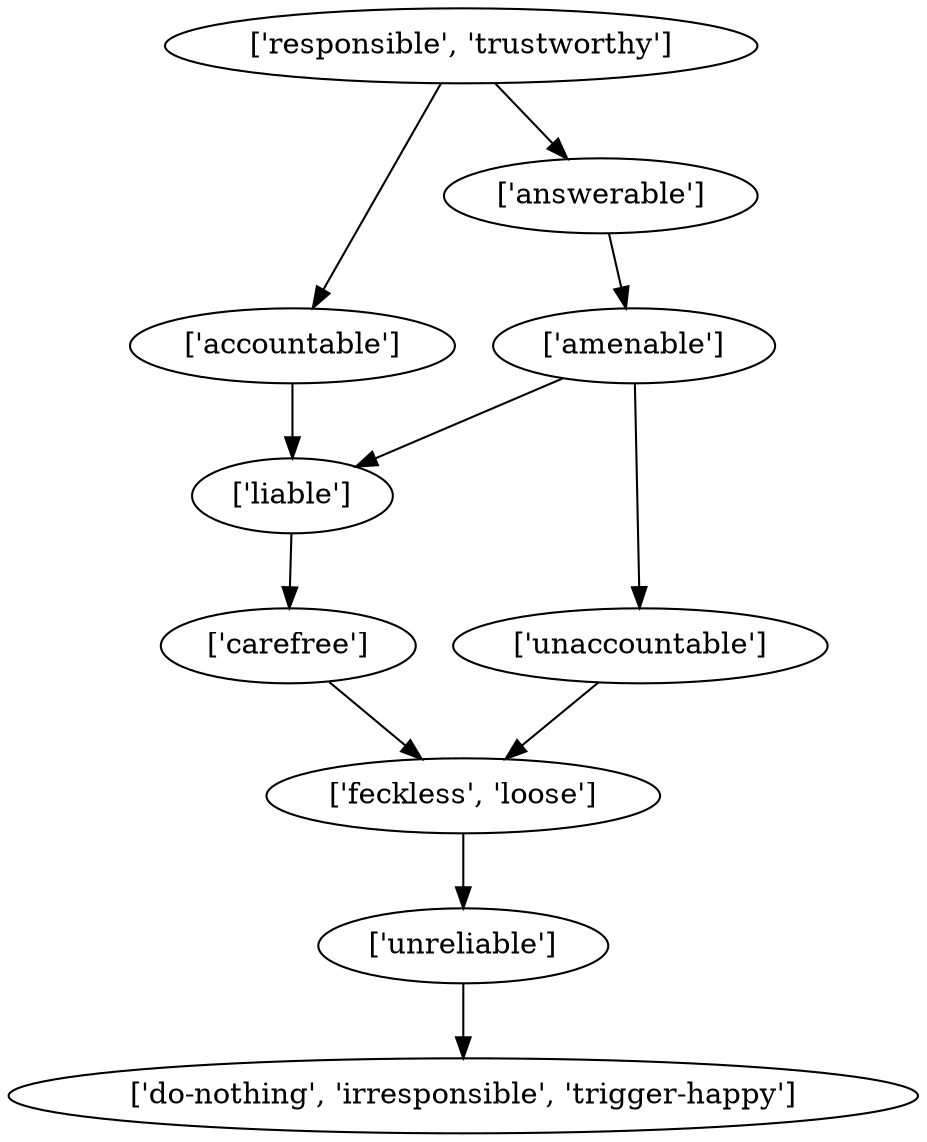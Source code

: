 strict digraph  {
	"['carefree']" -> "['feckless', 'loose']";
	"['feckless', 'loose']" -> "['unreliable']";
	"['amenable']" -> "['liable']";
	"['amenable']" -> "['unaccountable']";
	"['liable']" -> "['carefree']";
	"['unaccountable']" -> "['feckless', 'loose']";
	"['unreliable']" -> "['do-nothing', 'irresponsible', 'trigger-happy']";
	"['accountable']" -> "['liable']";
	"['answerable']" -> "['amenable']";
	"['responsible', 'trustworthy']" -> "['accountable']";
	"['responsible', 'trustworthy']" -> "['answerable']";
}
